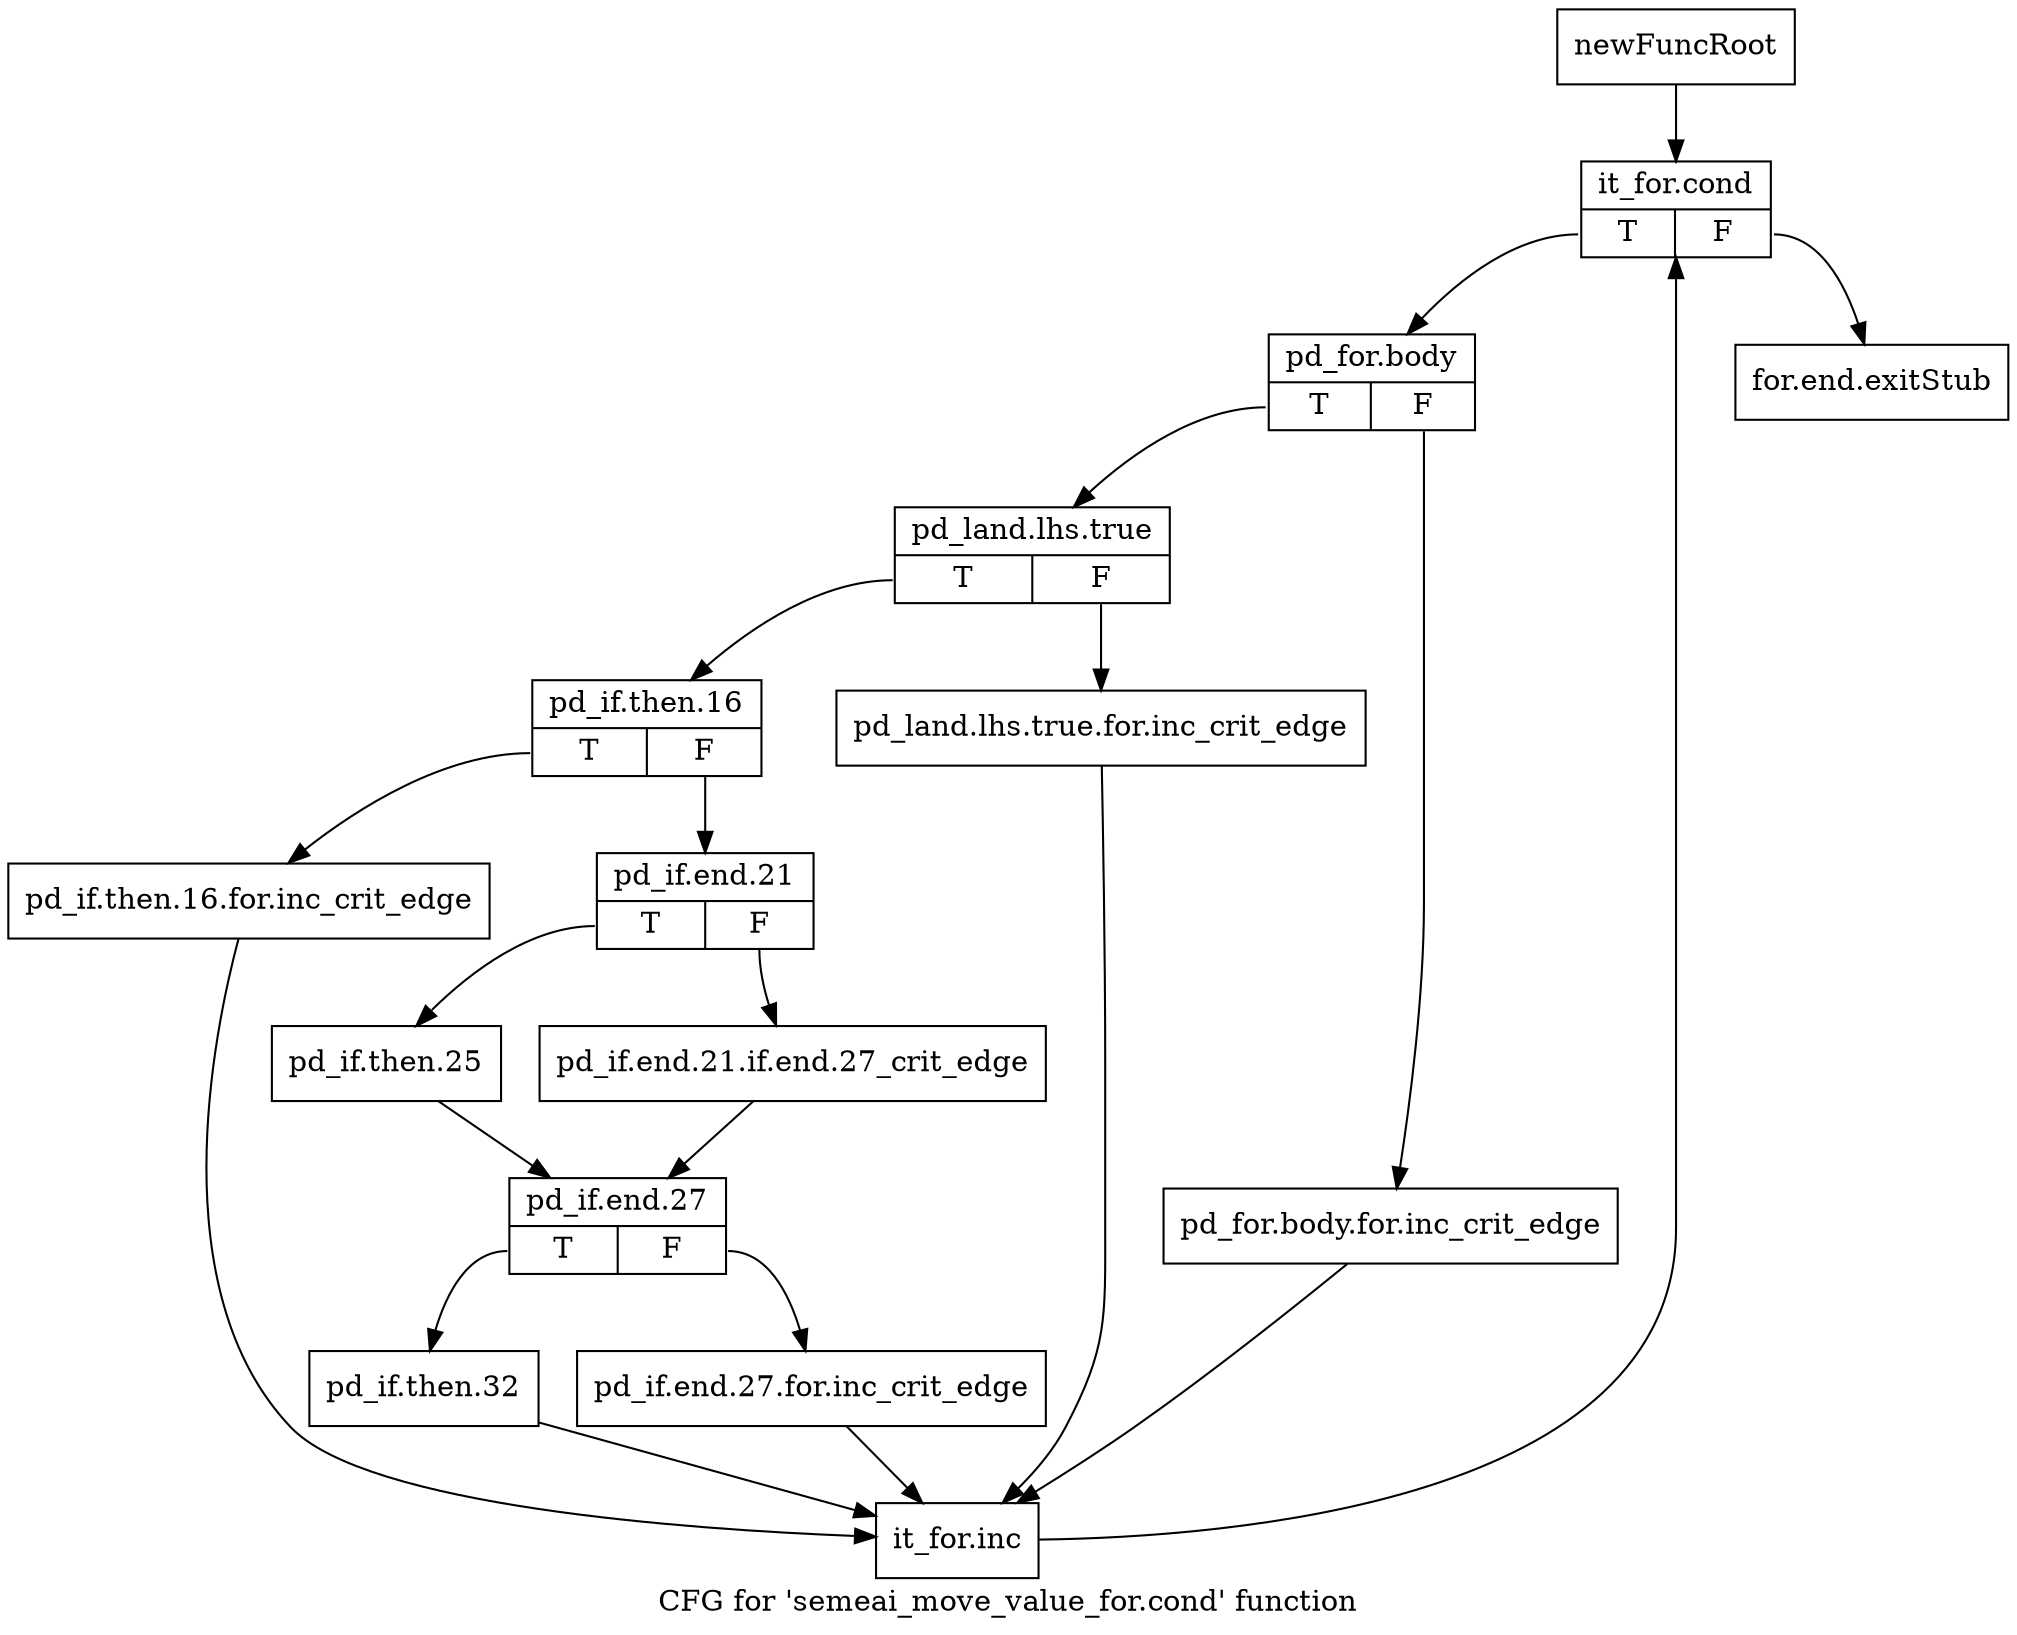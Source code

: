 digraph "CFG for 'semeai_move_value_for.cond' function" {
	label="CFG for 'semeai_move_value_for.cond' function";

	Node0x4234bb0 [shape=record,label="{newFuncRoot}"];
	Node0x4234bb0 -> Node0x42354e0;
	Node0x4235490 [shape=record,label="{for.end.exitStub}"];
	Node0x42354e0 [shape=record,label="{it_for.cond|{<s0>T|<s1>F}}"];
	Node0x42354e0:s0 -> Node0x4235530;
	Node0x42354e0:s1 -> Node0x4235490;
	Node0x4235530 [shape=record,label="{pd_for.body|{<s0>T|<s1>F}}"];
	Node0x4235530:s0 -> Node0x42355d0;
	Node0x4235530:s1 -> Node0x4235580;
	Node0x4235580 [shape=record,label="{pd_for.body.for.inc_crit_edge}"];
	Node0x4235580 -> Node0x42358f0;
	Node0x42355d0 [shape=record,label="{pd_land.lhs.true|{<s0>T|<s1>F}}"];
	Node0x42355d0:s0 -> Node0x4235670;
	Node0x42355d0:s1 -> Node0x4235620;
	Node0x4235620 [shape=record,label="{pd_land.lhs.true.for.inc_crit_edge}"];
	Node0x4235620 -> Node0x42358f0;
	Node0x4235670 [shape=record,label="{pd_if.then.16|{<s0>T|<s1>F}}"];
	Node0x4235670:s0 -> Node0x42358a0;
	Node0x4235670:s1 -> Node0x42356c0;
	Node0x42356c0 [shape=record,label="{pd_if.end.21|{<s0>T|<s1>F}}"];
	Node0x42356c0:s0 -> Node0x4235760;
	Node0x42356c0:s1 -> Node0x4235710;
	Node0x4235710 [shape=record,label="{pd_if.end.21.if.end.27_crit_edge}"];
	Node0x4235710 -> Node0x42357b0;
	Node0x4235760 [shape=record,label="{pd_if.then.25}"];
	Node0x4235760 -> Node0x42357b0;
	Node0x42357b0 [shape=record,label="{pd_if.end.27|{<s0>T|<s1>F}}"];
	Node0x42357b0:s0 -> Node0x4235850;
	Node0x42357b0:s1 -> Node0x4235800;
	Node0x4235800 [shape=record,label="{pd_if.end.27.for.inc_crit_edge}"];
	Node0x4235800 -> Node0x42358f0;
	Node0x4235850 [shape=record,label="{pd_if.then.32}"];
	Node0x4235850 -> Node0x42358f0;
	Node0x42358a0 [shape=record,label="{pd_if.then.16.for.inc_crit_edge}"];
	Node0x42358a0 -> Node0x42358f0;
	Node0x42358f0 [shape=record,label="{it_for.inc}"];
	Node0x42358f0 -> Node0x42354e0;
}
